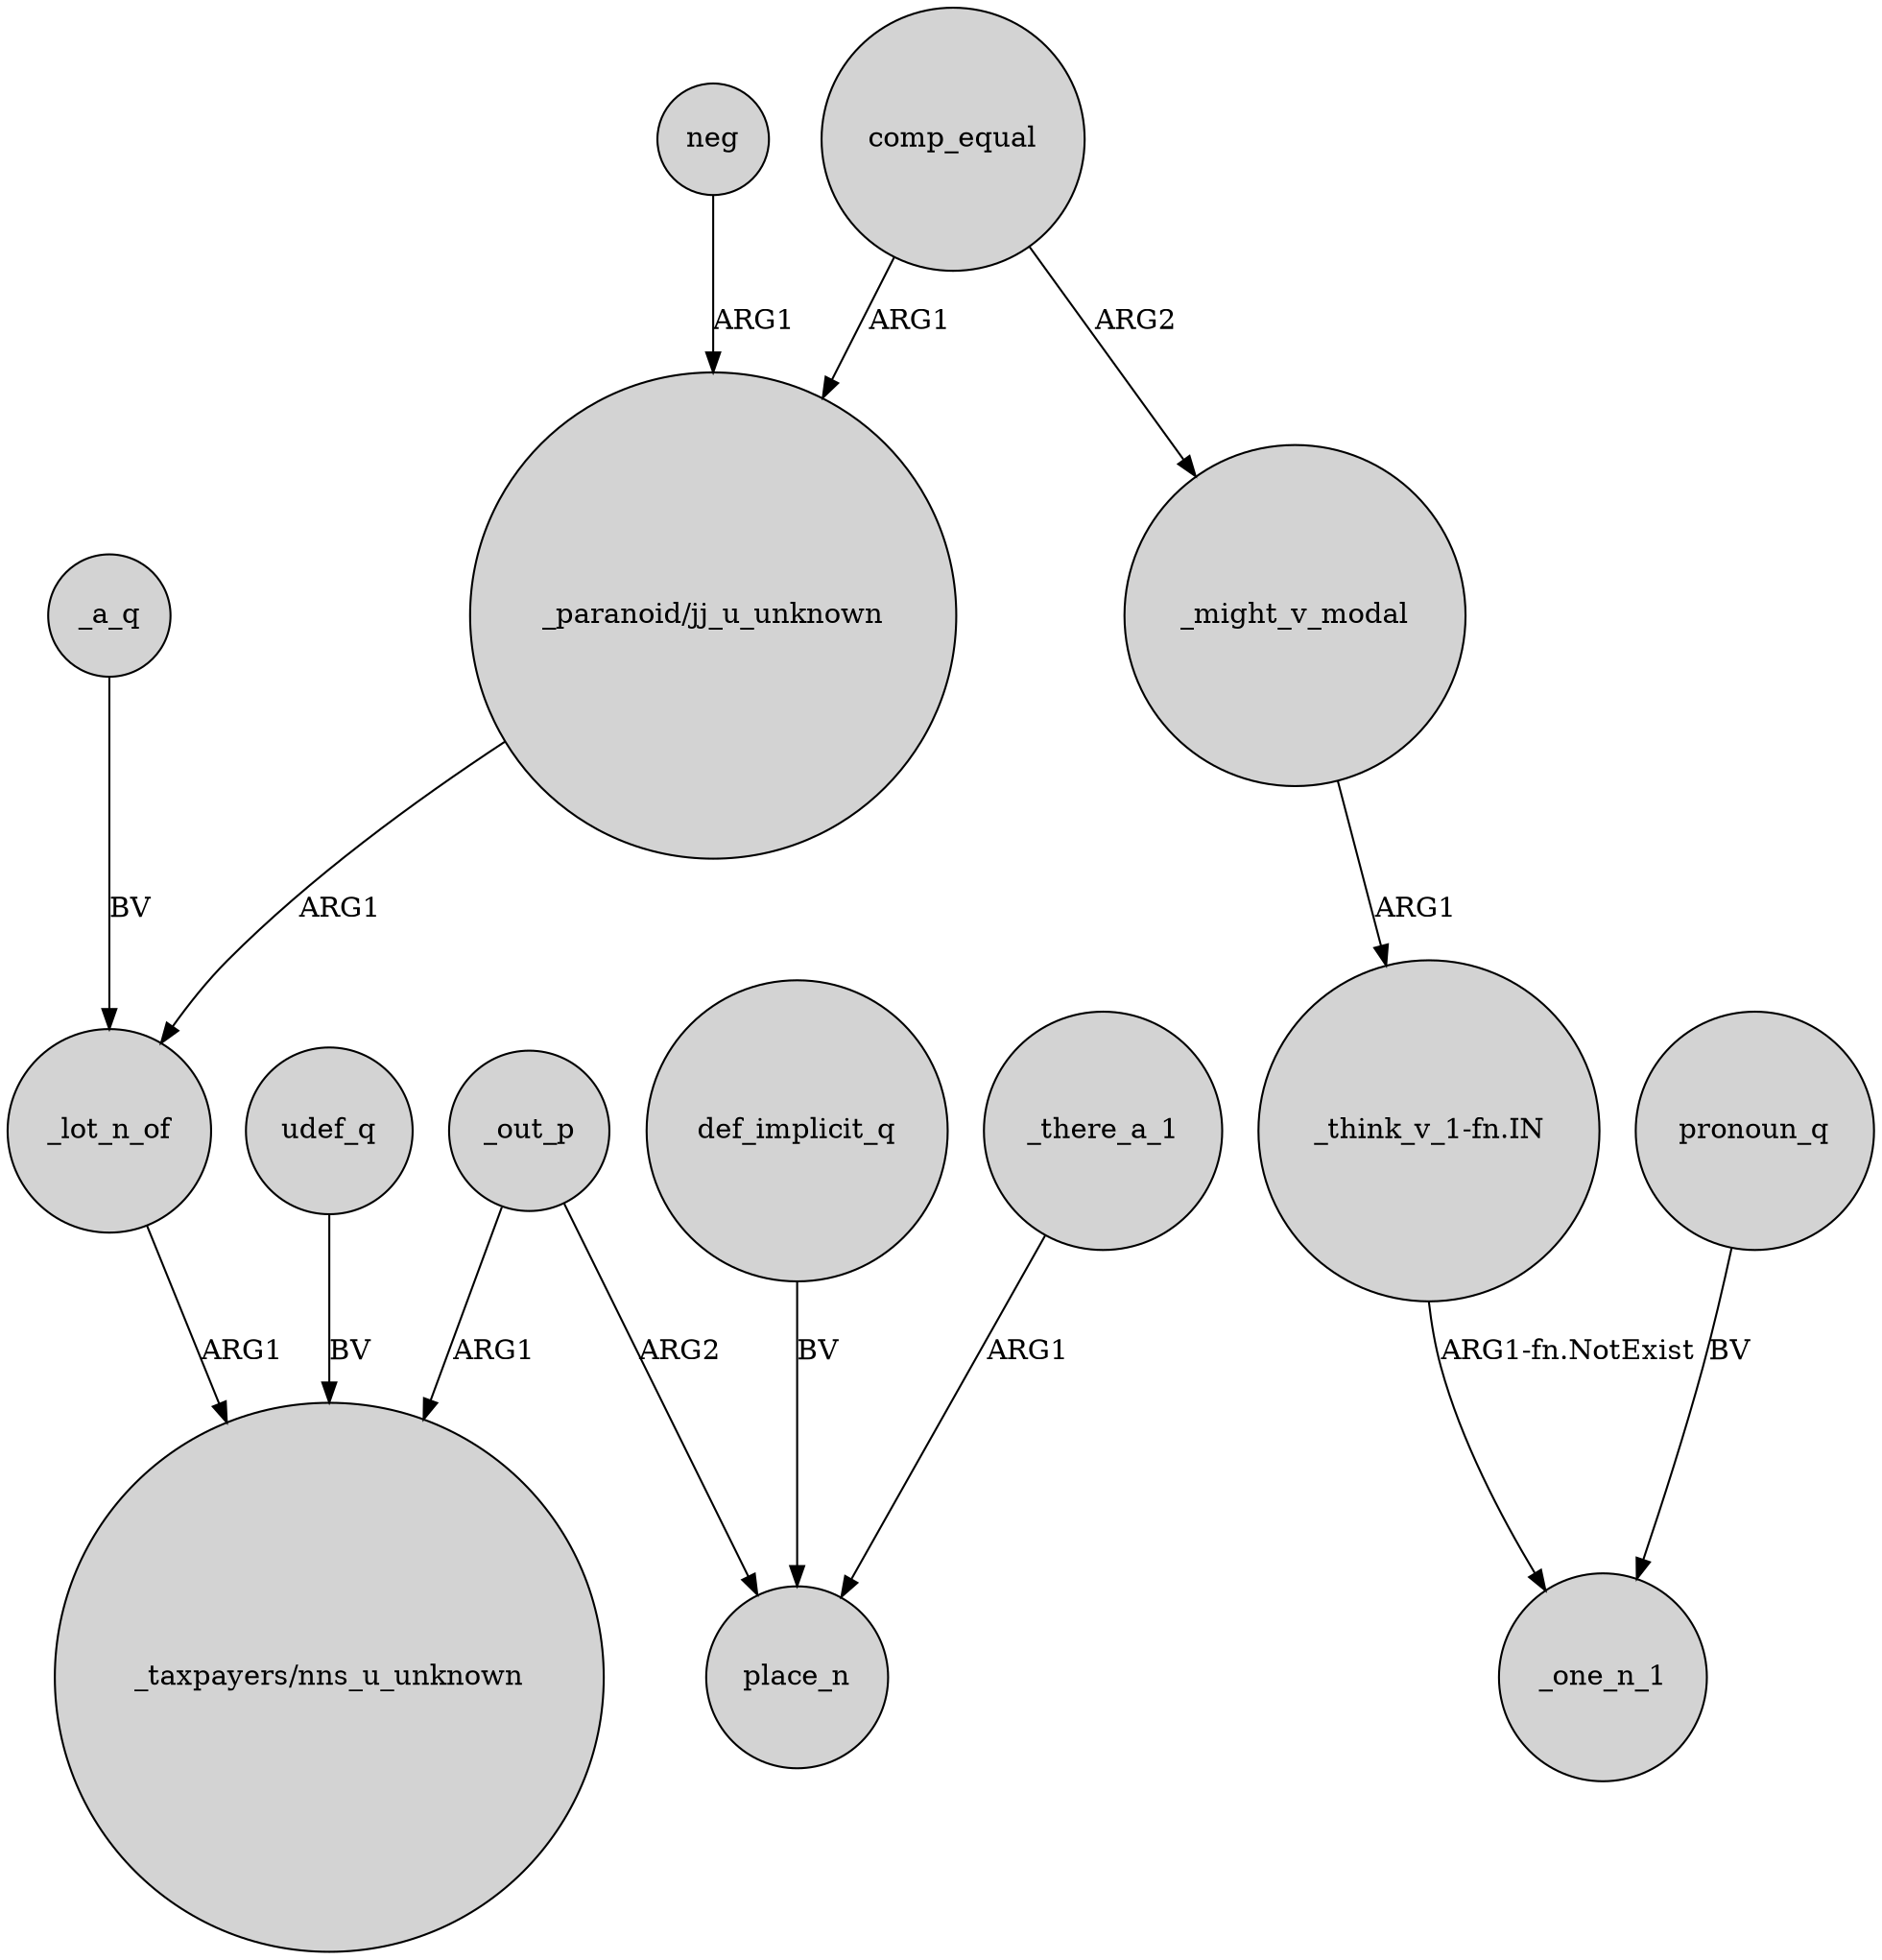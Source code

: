 digraph {
	node [shape=circle style=filled]
	_a_q -> _lot_n_of [label=BV]
	"_think_v_1-fn.IN" -> _one_n_1 [label="ARG1-fn.NotExist"]
	neg -> "_paranoid/jj_u_unknown" [label=ARG1]
	_might_v_modal -> "_think_v_1-fn.IN" [label=ARG1]
	def_implicit_q -> place_n [label=BV]
	comp_equal -> "_paranoid/jj_u_unknown" [label=ARG1]
	comp_equal -> _might_v_modal [label=ARG2]
	_lot_n_of -> "_taxpayers/nns_u_unknown" [label=ARG1]
	udef_q -> "_taxpayers/nns_u_unknown" [label=BV]
	_out_p -> "_taxpayers/nns_u_unknown" [label=ARG1]
	_there_a_1 -> place_n [label=ARG1]
	"_paranoid/jj_u_unknown" -> _lot_n_of [label=ARG1]
	pronoun_q -> _one_n_1 [label=BV]
	_out_p -> place_n [label=ARG2]
}
